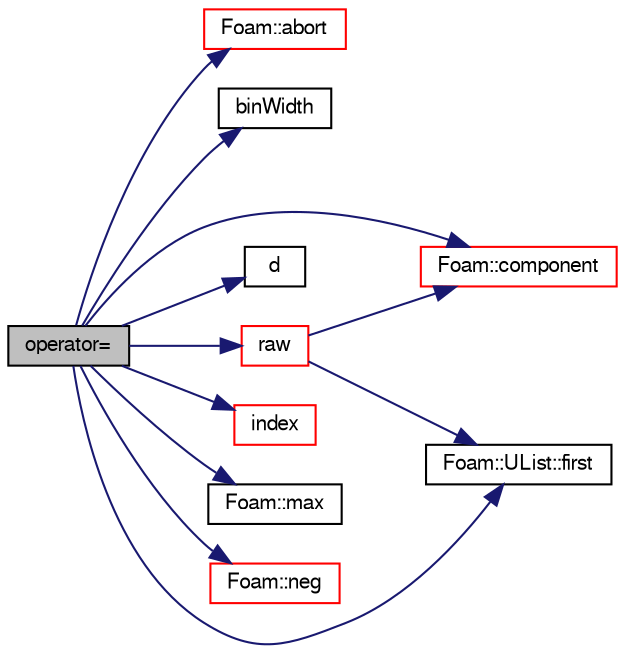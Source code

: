 digraph "operator="
{
  bgcolor="transparent";
  edge [fontname="FreeSans",fontsize="10",labelfontname="FreeSans",labelfontsize="10"];
  node [fontname="FreeSans",fontsize="10",shape=record];
  rankdir="LR";
  Node287 [label="operator=",height=0.2,width=0.4,color="black", fillcolor="grey75", style="filled", fontcolor="black"];
  Node287 -> Node288 [color="midnightblue",fontsize="10",style="solid",fontname="FreeSans"];
  Node288 [label="Foam::abort",height=0.2,width=0.4,color="red",URL="$a21124.html#a447107a607d03e417307c203fa5fb44b"];
  Node287 -> Node331 [color="midnightblue",fontsize="10",style="solid",fontname="FreeSans"];
  Node331 [label="binWidth",height=0.2,width=0.4,color="black",URL="$a25886.html#ae0774993efd12bcba4fb1101bfabecc9",tooltip="Return the bin width. "];
  Node287 -> Node332 [color="midnightblue",fontsize="10",style="solid",fontname="FreeSans"];
  Node332 [label="Foam::component",height=0.2,width=0.4,color="red",URL="$a21124.html#a38788135ad21a6daaf3af2a761b33508"];
  Node287 -> Node334 [color="midnightblue",fontsize="10",style="solid",fontname="FreeSans"];
  Node334 [label="d",height=0.2,width=0.4,color="black",URL="$a38951.html#aa182a9055736468dd160f12649a01fd1"];
  Node287 -> Node335 [color="midnightblue",fontsize="10",style="solid",fontname="FreeSans"];
  Node335 [label="Foam::UList::first",height=0.2,width=0.4,color="black",URL="$a25698.html#a1c9828bc3de9502754d944c95a2ce0d9",tooltip="Return the first element of the list. "];
  Node287 -> Node336 [color="midnightblue",fontsize="10",style="solid",fontname="FreeSans"];
  Node336 [label="index",height=0.2,width=0.4,color="red",URL="$a25886.html#afc2c6ca23397ec9240c9974ac5c7d0a9",tooltip="Return the appropriate List index for the given bin index. "];
  Node287 -> Node343 [color="midnightblue",fontsize="10",style="solid",fontname="FreeSans"];
  Node343 [label="Foam::max",height=0.2,width=0.4,color="black",URL="$a21124.html#ac993e906cf2774ae77e666bc24e81733"];
  Node287 -> Node344 [color="midnightblue",fontsize="10",style="solid",fontname="FreeSans"];
  Node344 [label="Foam::neg",height=0.2,width=0.4,color="red",URL="$a21124.html#aad5b44612e484eb87fcea79a3d19ee04"];
  Node287 -> Node348 [color="midnightblue",fontsize="10",style="solid",fontname="FreeSans"];
  Node348 [label="raw",height=0.2,width=0.4,color="red",URL="$a25886.html#afb9d1727043dc3092b95717b885d99cc",tooltip="Return the distribution of the total bin weights. "];
  Node348 -> Node332 [color="midnightblue",fontsize="10",style="solid",fontname="FreeSans"];
  Node348 -> Node335 [color="midnightblue",fontsize="10",style="solid",fontname="FreeSans"];
}

